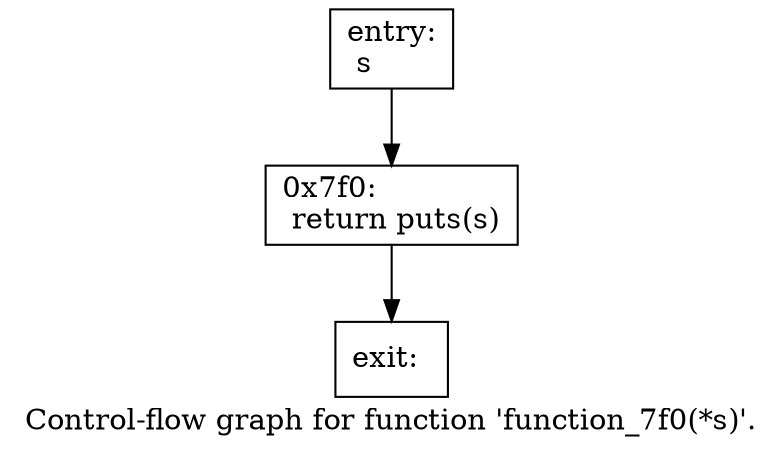 digraph "Control-flow graph for function 'function_7f0(*s)'." {
  label="Control-flow graph for function 'function_7f0(*s)'.";
  node [shape=record];

  Node077456D0 [label="{entry:\l  s\l}"];
  Node077456D0 -> Node0774AB30;
  Node0774AB30 [label="{0x7f0:\l  return puts(s)\l}"];
  Node0774AB30 -> Node0774AA58;
  Node0774AA58 [label="{exit:\l}"];

}
